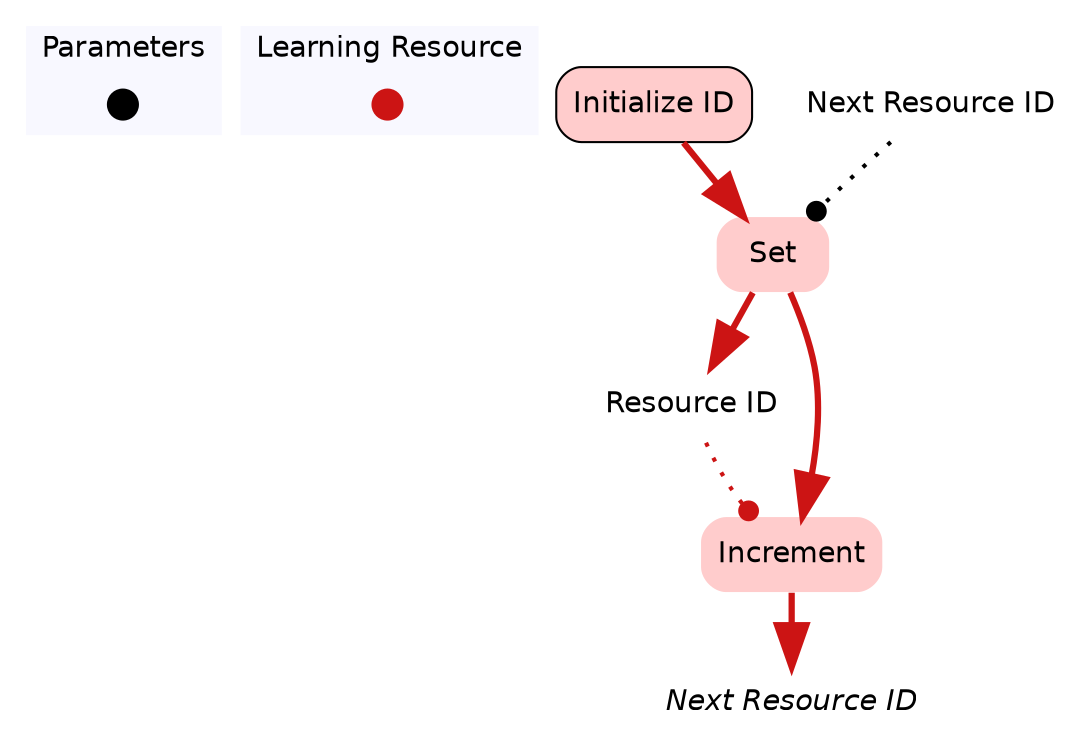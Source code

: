 digraph initializeID {

	subgraph clustercontextKey {
		fontname=Helvetica;
		label="Parameters";
		style="filled";
		fillcolor=ghostwhite;
		color=white;
		labeljust=l;
		contextOverview [style=filled,shape=point,fixedsize=true,width=.2,height=.2,fontcolor=white,color="black",label=""];
	}
	subgraph clusterlearningResourceKey {
		fontname=Helvetica;
		nodesep=0.1;
		style="filled";
		fillcolor=ghostwhite;
		label="Learning Resource";
		color=white;
		labeljust=l;
		initializeIDOverview [fontname=Helvetica,style=filled,shape=point,fixedsize=true,width=.2,height=.2,fontcolor=white,color="0.0, 0.9 , 0.8",label="",URL="learningResource__Overview.svg"];

	}
		learningResourceresourceID [shape=none,fontsize=14,style="filled",fontname=Helvetica,color=none,fillcolor=white,label="Resource ID"];
		spatialResourcesnextResourceID [shape=none,fontsize=14,style="filled",fontname=Helvetica,color=none,fillcolor=white,label=<<i>Next Resource ID</i>>];

//subgraph clusterinitializeID {
	//style=filled;
	//color=white;
	//fillcolor="0.0, 0.0, 0.98";
		initializeID [shape=box,style="rounded,filled",fontname=Helvetica,color=black,fillcolor="0.0, 0.2, 1.0",label="Initialize ID",URL="learningResource_initializeID.svg"];
	initializeID ->  setResourceIDToNextResourceID [color="0.0, 0.9 , 0.8",penwidth=3.0,arrowsize=2.0];
	setResourceIDToNextResourceID ->  learningResourceresourceID [color="0.0, 0.9 , 0.8",penwidth=3.0,arrowsize=2.0];

		setResourceIDToNextResourceID [shape=none,style="rounded,filled",fontname=Helvetica,color="0.0, 0.2, 1.0",label="Set"];
	setResourceIDToNextResourceID ->  incrementResourceID [color="0.0, 0.9 , 0.8",penwidth=3.0,arrowsize=2.0];
		incrementResourceID [shape=none,style="rounded,filled",fontname=Helvetica,color="0.0, 0.2, 1.0",label="Increment"];
			incrementResourceID ->  spatialResourcesnextResourceID [color="0.0, 0.9 , 0.8",penwidth=3.0,arrowsize=2.0];
//}

		importabcsetResourceIDToNextResourceIDspatialResourcesnextResourceID [fontname=Helvetica,shape=none,label="Next Resource ID"];
		importabcsetResourceIDToNextResourceIDspatialResourcesnextResourceID -> setResourceIDToNextResourceID:"ne" [style=dotted,arrowhead=dot,color=black,penwidth=2.0];
		learningResourceresourceID -> incrementResourceID:nw [style=dotted,arrowhead=dot,color="0.0, 0.9 , 0.8",penwidth=2.0];
}
